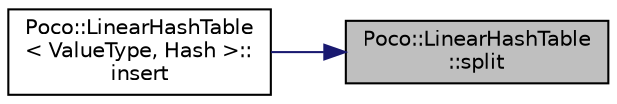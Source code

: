 digraph "Poco::LinearHashTable::split"
{
 // LATEX_PDF_SIZE
  edge [fontname="Helvetica",fontsize="10",labelfontname="Helvetica",labelfontsize="10"];
  node [fontname="Helvetica",fontsize="10",shape=record];
  rankdir="RL";
  Node1 [label="Poco::LinearHashTable\l::split",height=0.2,width=0.4,color="black", fillcolor="grey75", style="filled", fontcolor="black",tooltip=" "];
  Node1 -> Node2 [dir="back",color="midnightblue",fontsize="10",style="solid",fontname="Helvetica"];
  Node2 [label="Poco::LinearHashTable\l\< ValueType, Hash \>::\linsert",height=0.2,width=0.4,color="black", fillcolor="white", style="filled",URL="$classPoco_1_1LinearHashTable.html#af6c6f671ba26146e8585a3a58a887859",tooltip=" "];
}

